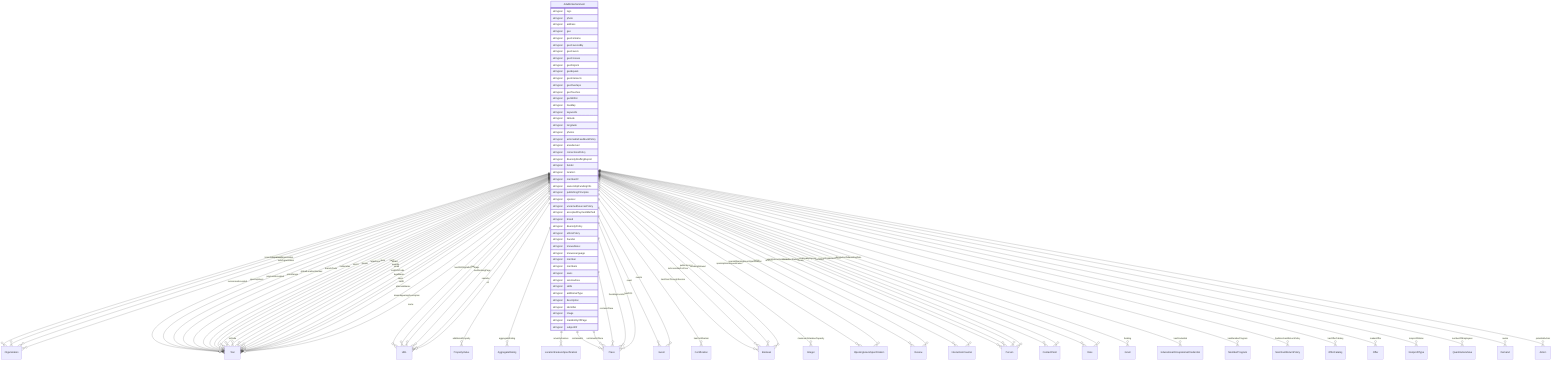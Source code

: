 erDiagram
AdultEntertainment {
    stringList logo  
    stringList photo  
    stringList address  
    stringList geo  
    stringList geoContains  
    stringList geoCoveredBy  
    stringList geoCovers  
    stringList geoCrosses  
    stringList geoDisjoint  
    stringList geoEquals  
    stringList geoIntersects  
    stringList geoOverlaps  
    stringList geoTouches  
    stringList geoWithin  
    stringList hasMap  
    stringList keywords  
    stringList latitude  
    stringList longitude  
    stringList photos  
    stringList actionableFeedbackPolicy  
    stringList areaServed  
    stringList correctionsPolicy  
    stringList diversityStaffingReport  
    stringList funder  
    stringList location  
    stringList memberOf  
    stringList ownershipFundingInfo  
    stringList publishingPrinciples  
    stringList sponsor  
    stringList unnamedSourcesPolicy  
    stringList acceptedPaymentMethod  
    stringList brand  
    stringList diversityPolicy  
    stringList ethicsPolicy  
    stringList founder  
    stringList knowsAbout  
    stringList knowsLanguage  
    stringList member  
    stringList members  
    stringList owns  
    stringList serviceArea  
    stringList skills  
    stringList additionalType  
    stringList description  
    stringList identifier  
    stringList image  
    stringList mainEntityOfPage  
    stringList subjectOf  
}

AdultEntertainment ||--}o Organization : "branchOf"
AdultEntertainment ||--}o Text : "currenciesAccepted"
AdultEntertainment ||--}o Text : "openingHours"
AdultEntertainment ||--}o Text : "paymentAccepted"
AdultEntertainment ||--}o Text : "priceRange"
AdultEntertainment ||--}o Text : "globalLocationNumber"
AdultEntertainment ||--}o URL : "hasGS1DigitalLink"
AdultEntertainment ||--}o PropertyValue : "additionalProperty"
AdultEntertainment ||--}o AggregateRating : "aggregateRating"
AdultEntertainment ||--}o LocationFeatureSpecification : "amenityFeature"
AdultEntertainment ||--}o Text : "branchCode"
AdultEntertainment ||--}o Place : "containedIn"
AdultEntertainment ||--}o Place : "containedInPlace"
AdultEntertainment ||--}o Place : "containsPlace"
AdultEntertainment ||--}o Event : "event"
AdultEntertainment ||--}o Event : "events"
AdultEntertainment ||--}o Text : "faxNumber"
AdultEntertainment ||--}o Certification : "hasCertification"
AdultEntertainment ||--}o Boolean : "hasDriveThroughService"
AdultEntertainment ||--}o Boolean : "isAccessibleForFree"
AdultEntertainment ||--}o Text : "isicV4"
AdultEntertainment ||--}o URL : "map"
AdultEntertainment ||--}o URL : "maps"
AdultEntertainment ||--}o Integer : "maximumAttendeeCapacity"
AdultEntertainment ||--}o OpeningHoursSpecification : "openingHoursSpecification"
AdultEntertainment ||--}o Boolean : "publicAccess"
AdultEntertainment ||--}o Review : "review"
AdultEntertainment ||--}o Review : "reviews"
AdultEntertainment ||--}o Text : "slogan"
AdultEntertainment ||--}o Boolean : "smokingAllowed"
AdultEntertainment ||--}o OpeningHoursSpecification : "specialOpeningHoursSpecification"
AdultEntertainment ||--}o Text : "telephone"
AdultEntertainment ||--}o URL : "tourBookingPage"
AdultEntertainment ||--}o Text : "duns"
AdultEntertainment ||--}o Text : "leiCode"
AdultEntertainment ||--}o Text : "taxID"
AdultEntertainment ||--}o InteractionCounter : "agentInteractionStatistic"
AdultEntertainment ||--}o Person : "alumni"
AdultEntertainment ||--}o Text : "award"
AdultEntertainment ||--}o Text : "awards"
AdultEntertainment ||--}o ContactPoint : "contactPoint"
AdultEntertainment ||--}o ContactPoint : "contactPoints"
AdultEntertainment ||--}o Organization : "department"
AdultEntertainment ||--}o Date : "dissolutionDate"
AdultEntertainment ||--}o Text : "email"
AdultEntertainment ||--}o Person : "employee"
AdultEntertainment ||--}o Person : "employees"
AdultEntertainment ||--}o Person : "founders"
AdultEntertainment ||--}o Date : "foundingDate"
AdultEntertainment ||--}o Place : "foundingLocation"
AdultEntertainment ||--}o Grant : "funding"
AdultEntertainment ||--}o EducationalOccupationalCredential : "hasCredential"
AdultEntertainment ||--}o MemberProgram : "hasMemberProgram"
AdultEntertainment ||--}o MerchantReturnPolicy : "hasMerchantReturnPolicy"
AdultEntertainment ||--}o OfferCatalog : "hasOfferCatalog"
AdultEntertainment ||--}o Place : "hasPOS"
AdultEntertainment ||--}o InteractionCounter : "interactionStatistic"
AdultEntertainment ||--}o Text : "iso6523Code"
AdultEntertainment ||--}o Text : "legalName"
AdultEntertainment ||--}o Offer : "makesOffer"
AdultEntertainment ||--}o Text : "naics"
AdultEntertainment ||--}o NonprofitType : "nonprofitStatus"
AdultEntertainment ||--}o QuantitativeValue : "numberOfEmployees"
AdultEntertainment ||--}o Organization : "parentOrganization"
AdultEntertainment ||--}o Demand : "seeks"
AdultEntertainment ||--}o Organization : "subOrganization"
AdultEntertainment ||--}o Text : "vatID"
AdultEntertainment ||--}o Text : "alternateName"
AdultEntertainment ||--}o Text : "disambiguatingDescription"
AdultEntertainment ||--}o Text : "name"
AdultEntertainment ||--}o URL : "sameAs"
AdultEntertainment ||--}o Action : "potentialAction"
AdultEntertainment ||--}o URL : "url"